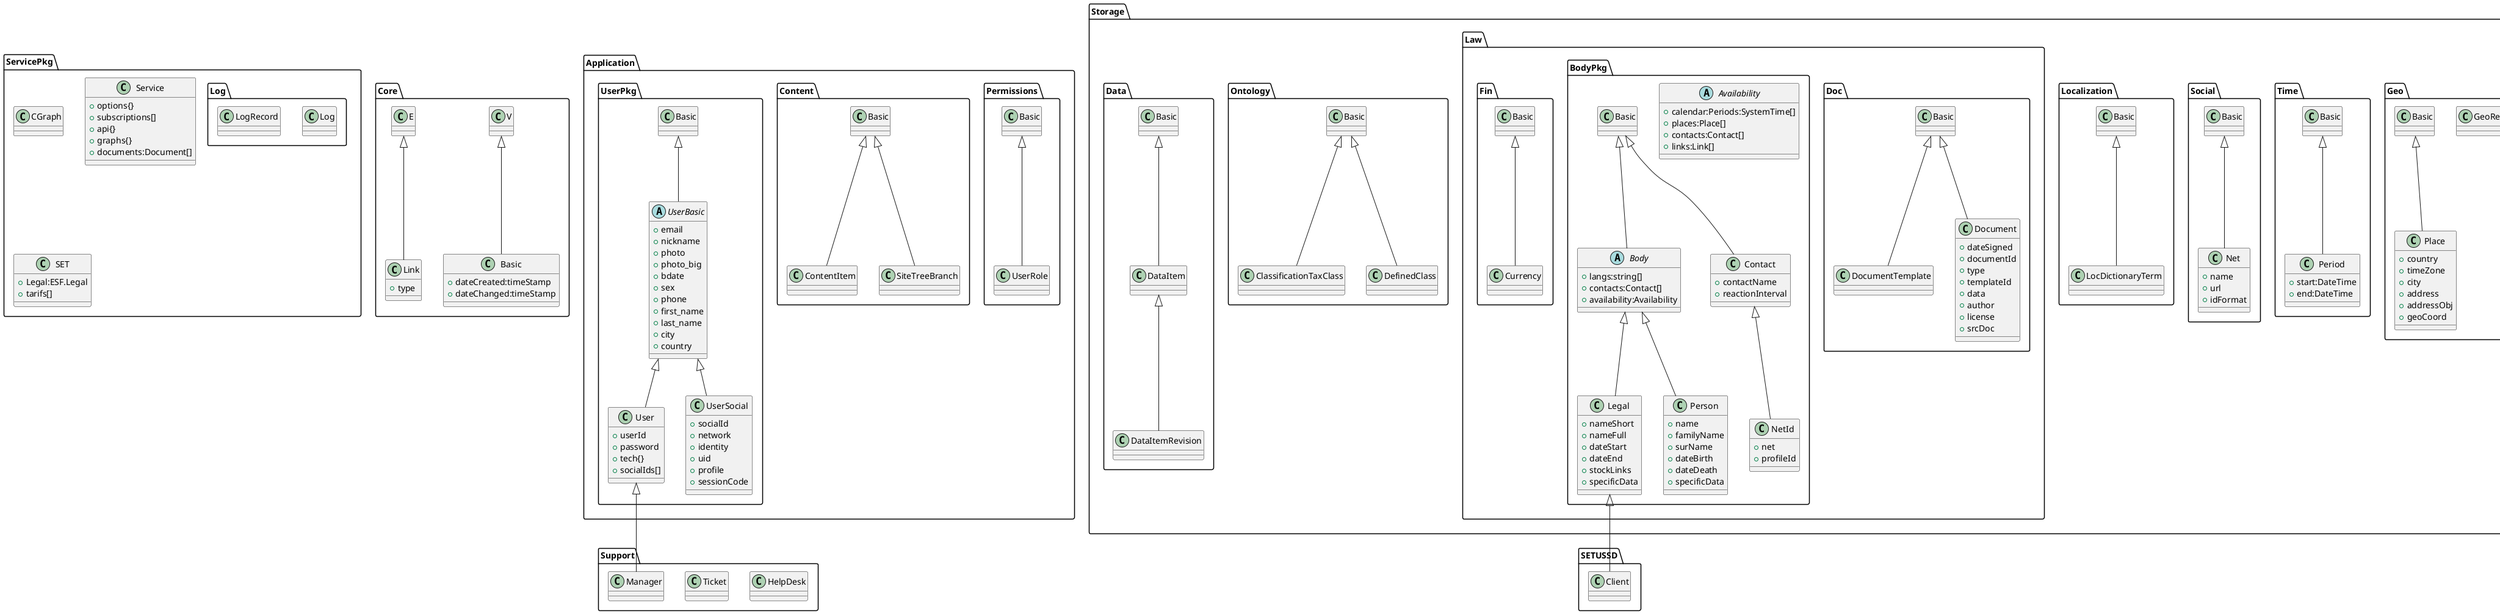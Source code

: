 @startuml

package Core{
	class Basic extends V{
		+dateCreated:timeStamp
		+dateChanged:timeStamp
	}
	class	Link extends E{
		+type
	}
}

package Application{
	package Permissions{
		class UserRole extends Basic
	}
	package Content{
		class ContentItem extends Basic
		class SiteTreeBranch extends Basic
	}
	package UserPkg{
		abstract class UserBasic extends Basic{
			+email
			+nickname
			+photo
			+photo_big
			+bdate
			+sex
			+phone
			+first_name
			+last_name
			+city
			+country
		}
		class User extends UserBasic{
			+userId
			+password
			+tech{}
			+socialIds[]
		}
		class UserSocial extends UserBasic{
			+socialId
			+network
			+identity
			+uid
			+profile
			+sessionCode
		}
	}
}

package Storage{

	package Geo{
		class GeoRegistry
		class Place extends Basic{
			+country
			+timeZone
			+city
			+address
			+addressObj
			+geoCoord
		}
	}
	package Time{
		class Period extends Basic{
			+start:DateTime
			+end:DateTime
		}
	}
	package Social{
		class Net extends Basic{
			+name
			+url
			+idFormat
		}
	}
	package Localization{
		class LocDictionaryTerm extends Basic
	}

	package Law{

		package Doc{
			class DocumentTemplate extends Basic
			class Document extends Basic{
				+dateSigned
				+documentId
				+type
				+templateId
				+data
				+author
				+license
				+srcDoc
			}
		}

		package BodyPkg{
			abstract class Availability{
				+calendar:Periods:SystemTime[]
				+places:Place[]
				+contacts:Contact[]
				+links:Link[]
			}

			abstract class Body extends Basic{
				+langs:string[]
				+contacts:Contact[]
				+availability:Availability
			}

			class Legal extends Body{
				+nameShort
				+nameFull
				+dateStart
				+dateEnd
				+stockLinks
				+specificData
			}
			class Person extends Body{
				+name
				+familyName
				+surName
				+dateBirth
				+dateDeath
				+specificData
			}
			class Contact extends Basic{
				+contactName
				+reactionInterval
			}
			class NetId extends Contact{
				+net
				+profileId
			}

		}

		package Fin{
			class Currency extends Basic
		}

	}

	package Ontology{
		class ClassificationTaxClass extends Basic
		class DefinedClass extends Basic
	}

	package Data{
		class DataItem extends Basic
		class DataItemRevision extends DataItem
	}

}

package ServicePkg{
	class CGraph
	class Service{
		+options{}
		+subscriptions[]
		+api{}
		+graphs{}
		+documents:Document[]
	}
	class SET{
		+Legal:ESF.Legal
		+tarifs[]
	}

	package Log{
		class Log
		class LogRecord
	}

}

package Profile{
	class Client
	class Profile{
		+user:ESF.User
		+client:Client
		+services:Service[]
	}

}

package Support{
	class HelpDesk
	class Ticket
	class Manager
}



SETUSSD.Client -u-|> Legal
Manager -u-|> User


@enduml
